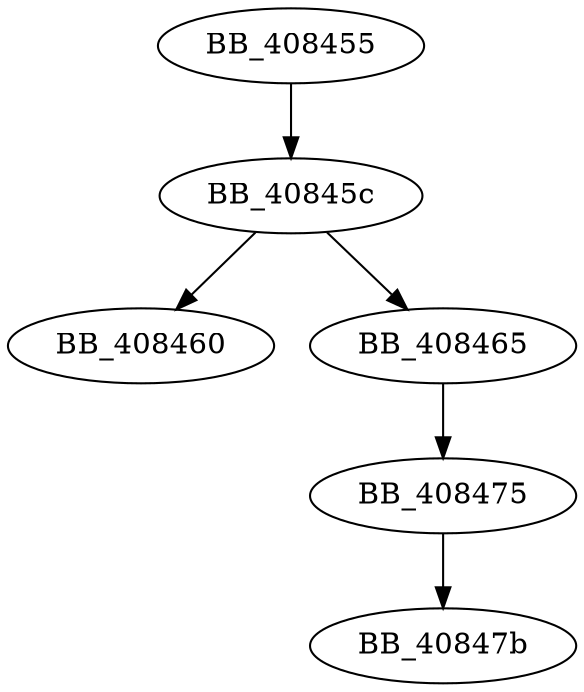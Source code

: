 DiGraph __invoke_watson{
BB_408455->BB_40845c
BB_40845c->BB_408460
BB_40845c->BB_408465
BB_408465->BB_408475
BB_408475->BB_40847b
}
